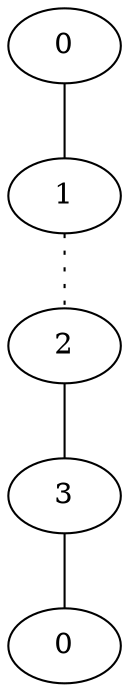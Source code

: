 graph {
a0[label=0];
a1[label=1];
a2[label=2];
a3[label=3];
a4[label=0];
a0 -- a1;
a1 -- a2 [style=dotted];
a2 -- a3;
a3 -- a4;
}
